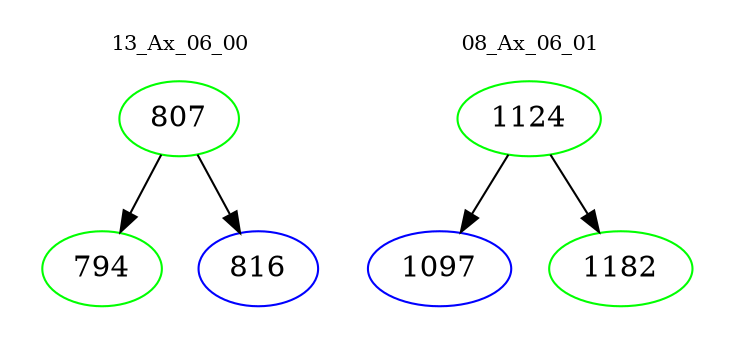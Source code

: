 digraph{
subgraph cluster_0 {
color = white
label = "13_Ax_06_00";
fontsize=10;
T0_807 [label="807", color="green"]
T0_807 -> T0_794 [color="black"]
T0_794 [label="794", color="green"]
T0_807 -> T0_816 [color="black"]
T0_816 [label="816", color="blue"]
}
subgraph cluster_1 {
color = white
label = "08_Ax_06_01";
fontsize=10;
T1_1124 [label="1124", color="green"]
T1_1124 -> T1_1097 [color="black"]
T1_1097 [label="1097", color="blue"]
T1_1124 -> T1_1182 [color="black"]
T1_1182 [label="1182", color="green"]
}
}
